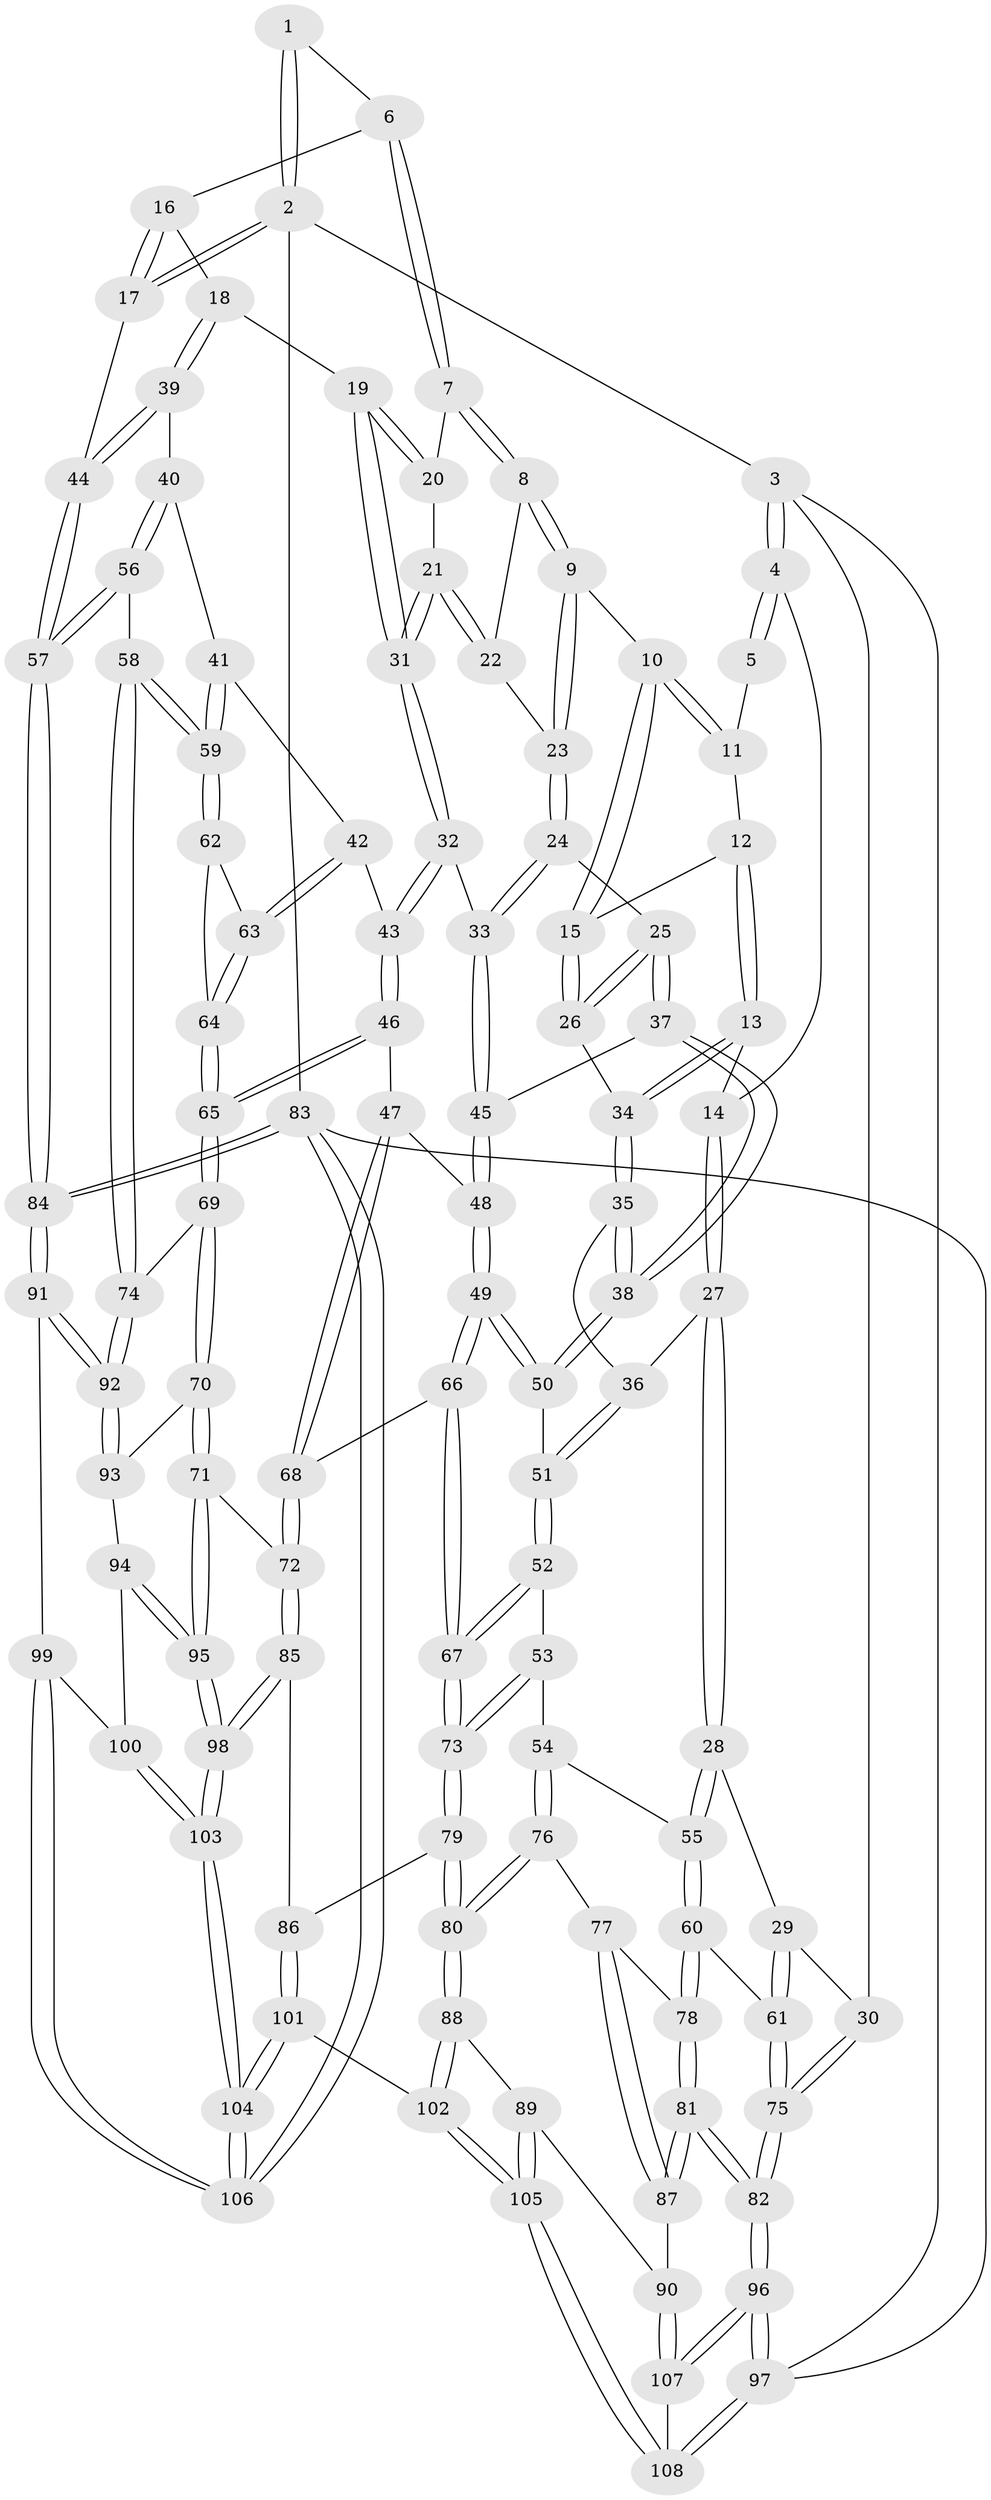 // Generated by graph-tools (version 1.1) at 2025/27/03/09/25 03:27:03]
// undirected, 108 vertices, 267 edges
graph export_dot {
graph [start="1"]
  node [color=gray90,style=filled];
  1 [pos="+0.6988539647198696+0"];
  2 [pos="+1+0"];
  3 [pos="+0+0"];
  4 [pos="+0.08954948139347607+0"];
  5 [pos="+0.33986830730400386+0"];
  6 [pos="+0.7092276027580751+0"];
  7 [pos="+0.7090669313085367+0.0015628051616836645"];
  8 [pos="+0.6368513220497304+0.09981704628920061"];
  9 [pos="+0.5548255043496881+0.1687500313172809"];
  10 [pos="+0.4902826442386417+0.15130847475773068"];
  11 [pos="+0.3460523237373714+0"];
  12 [pos="+0.348397024964906+0.1074401004718927"];
  13 [pos="+0.2824712467195326+0.2262440775084145"];
  14 [pos="+0.1593342914021689+0.14118964046283822"];
  15 [pos="+0.4111800196152586+0.22478529146137594"];
  16 [pos="+0.9492657210925148+0.09756223866563583"];
  17 [pos="+1+0"];
  18 [pos="+0.8701060672555286+0.22069653251624513"];
  19 [pos="+0.8697232937052175+0.22061624396425208"];
  20 [pos="+0.7145242778635977+0.011637687985040302"];
  21 [pos="+0.7130204946169761+0.26269033843453427"];
  22 [pos="+0.6700097518214647+0.21998944810315496"];
  23 [pos="+0.5667280512960221+0.22401388411481418"];
  24 [pos="+0.5665154471917137+0.24480570707764965"];
  25 [pos="+0.4229626519738934+0.311539347645244"];
  26 [pos="+0.39839844955332265+0.2550471553970587"];
  27 [pos="+0.06934196500043417+0.34837155131269054"];
  28 [pos="+0.014282576620194045+0.36993645128233554"];
  29 [pos="+0.005997617595627268+0.37112694800658097"];
  30 [pos="+0+0.3576456840168713"];
  31 [pos="+0.7298241253535513+0.29818884049732924"];
  32 [pos="+0.7069927635291754+0.3367516044823917"];
  33 [pos="+0.6173566038104712+0.3300570741609245"];
  34 [pos="+0.28752439338371655+0.23404344605279334"];
  35 [pos="+0.24700369027321714+0.3309594108848256"];
  36 [pos="+0.14818718935839567+0.36813771020163555"];
  37 [pos="+0.42332563743071927+0.334827538289485"];
  38 [pos="+0.3673125366242284+0.4041113531773125"];
  39 [pos="+0.9020977584019937+0.2480138718841123"];
  40 [pos="+0.910403396281548+0.4179767636622285"];
  41 [pos="+0.866068038386555+0.44165847148865106"];
  42 [pos="+0.775737523421723+0.45379599101674656"];
  43 [pos="+0.7514597037273468+0.44935880288347896"];
  44 [pos="+1+0.24641807602503865"];
  45 [pos="+0.5468441304792709+0.3917080780097602"];
  46 [pos="+0.7080358058954963+0.49574757831845195"];
  47 [pos="+0.6709479601189456+0.5137593358959514"];
  48 [pos="+0.5494208765698533+0.4740675265554809"];
  49 [pos="+0.45334383046939436+0.5588758285780645"];
  50 [pos="+0.3616874331684174+0.4528657678032342"];
  51 [pos="+0.2471136516896413+0.4992975767248451"];
  52 [pos="+0.24016561975798978+0.5171568496290507"];
  53 [pos="+0.2346401232293131+0.5300416064987864"];
  54 [pos="+0.17772509563204528+0.5800757029394294"];
  55 [pos="+0.16830829584660856+0.5804836312616605"];
  56 [pos="+1+0.50884755074296"];
  57 [pos="+1+0.5096328338801016"];
  58 [pos="+0.9169601176071278+0.6156166198427916"];
  59 [pos="+0.899732209989999+0.5936202052262024"];
  60 [pos="+0.13000473198150195+0.6019274939664898"];
  61 [pos="+0.061576933884496206+0.600076651370667"];
  62 [pos="+0.854034496973755+0.5766595346192812"];
  63 [pos="+0.8064022503934212+0.5293231309041311"];
  64 [pos="+0.8007862372531126+0.5968877311626278"];
  65 [pos="+0.7735473759806617+0.6418113004543546"];
  66 [pos="+0.45275859912310473+0.5911467722181768"];
  67 [pos="+0.445385342511887+0.6194989800324326"];
  68 [pos="+0.6453582218698714+0.5914122468772213"];
  69 [pos="+0.7749912924405672+0.6970711664347619"];
  70 [pos="+0.7573086209093454+0.7148290148823582"];
  71 [pos="+0.7064138275448927+0.7439071934925087"];
  72 [pos="+0.6660870798660878+0.7282442730429544"];
  73 [pos="+0.42205629887719154+0.7183333875492167"];
  74 [pos="+0.8913683421582964+0.6687816197167006"];
  75 [pos="+0+0.7930919291849587"];
  76 [pos="+0.22347337272284293+0.6636860316668671"];
  77 [pos="+0.14523576206057162+0.7106152814378476"];
  78 [pos="+0.120176788248553+0.6799974001825694"];
  79 [pos="+0.4215856774021439+0.7410736098784552"];
  80 [pos="+0.35370692968468+0.7686069807927008"];
  81 [pos="+0+0.8280953880546859"];
  82 [pos="+0+0.8282266164913716"];
  83 [pos="+1+1"];
  84 [pos="+1+0.8305359007189465"];
  85 [pos="+0.47252364274543546+0.7564969886446224"];
  86 [pos="+0.424043682879036+0.7425234823817533"];
  87 [pos="+0.15174735066377845+0.8306326066495558"];
  88 [pos="+0.3390658625991321+0.7822679705549668"];
  89 [pos="+0.33097394999667834+0.7884729405620263"];
  90 [pos="+0.1986765148419172+0.8475585320093939"];
  91 [pos="+1+0.8261949435747535"];
  92 [pos="+0.9899874651436226+0.8009202664791659"];
  93 [pos="+0.8732833908590254+0.8000562981402746"];
  94 [pos="+0.829695044452006+0.8484433587013998"];
  95 [pos="+0.726348379852366+0.8411555979789815"];
  96 [pos="+0+1"];
  97 [pos="+0+1"];
  98 [pos="+0.6838600245861339+1"];
  99 [pos="+0.9747502480167206+0.8687604935694284"];
  100 [pos="+0.8763625981942287+0.892213789871437"];
  101 [pos="+0.4748336312055247+1"];
  102 [pos="+0.4465651009461895+1"];
  103 [pos="+0.6879104950838395+1"];
  104 [pos="+0.6865085563041072+1"];
  105 [pos="+0.31995873523633633+1"];
  106 [pos="+0.8030152231550762+1"];
  107 [pos="+0.1976962865139569+0.8922762760953787"];
  108 [pos="+0.21968731837108532+1"];
  1 -- 2;
  1 -- 2;
  1 -- 6;
  2 -- 3;
  2 -- 17;
  2 -- 17;
  2 -- 83;
  3 -- 4;
  3 -- 4;
  3 -- 30;
  3 -- 97;
  4 -- 5;
  4 -- 5;
  4 -- 14;
  5 -- 11;
  6 -- 7;
  6 -- 7;
  6 -- 16;
  7 -- 8;
  7 -- 8;
  7 -- 20;
  8 -- 9;
  8 -- 9;
  8 -- 22;
  9 -- 10;
  9 -- 23;
  9 -- 23;
  10 -- 11;
  10 -- 11;
  10 -- 15;
  10 -- 15;
  11 -- 12;
  12 -- 13;
  12 -- 13;
  12 -- 15;
  13 -- 14;
  13 -- 34;
  13 -- 34;
  14 -- 27;
  14 -- 27;
  15 -- 26;
  15 -- 26;
  16 -- 17;
  16 -- 17;
  16 -- 18;
  17 -- 44;
  18 -- 19;
  18 -- 39;
  18 -- 39;
  19 -- 20;
  19 -- 20;
  19 -- 31;
  19 -- 31;
  20 -- 21;
  21 -- 22;
  21 -- 22;
  21 -- 31;
  21 -- 31;
  22 -- 23;
  23 -- 24;
  23 -- 24;
  24 -- 25;
  24 -- 33;
  24 -- 33;
  25 -- 26;
  25 -- 26;
  25 -- 37;
  25 -- 37;
  26 -- 34;
  27 -- 28;
  27 -- 28;
  27 -- 36;
  28 -- 29;
  28 -- 55;
  28 -- 55;
  29 -- 30;
  29 -- 61;
  29 -- 61;
  30 -- 75;
  30 -- 75;
  31 -- 32;
  31 -- 32;
  32 -- 33;
  32 -- 43;
  32 -- 43;
  33 -- 45;
  33 -- 45;
  34 -- 35;
  34 -- 35;
  35 -- 36;
  35 -- 38;
  35 -- 38;
  36 -- 51;
  36 -- 51;
  37 -- 38;
  37 -- 38;
  37 -- 45;
  38 -- 50;
  38 -- 50;
  39 -- 40;
  39 -- 44;
  39 -- 44;
  40 -- 41;
  40 -- 56;
  40 -- 56;
  41 -- 42;
  41 -- 59;
  41 -- 59;
  42 -- 43;
  42 -- 63;
  42 -- 63;
  43 -- 46;
  43 -- 46;
  44 -- 57;
  44 -- 57;
  45 -- 48;
  45 -- 48;
  46 -- 47;
  46 -- 65;
  46 -- 65;
  47 -- 48;
  47 -- 68;
  47 -- 68;
  48 -- 49;
  48 -- 49;
  49 -- 50;
  49 -- 50;
  49 -- 66;
  49 -- 66;
  50 -- 51;
  51 -- 52;
  51 -- 52;
  52 -- 53;
  52 -- 67;
  52 -- 67;
  53 -- 54;
  53 -- 73;
  53 -- 73;
  54 -- 55;
  54 -- 76;
  54 -- 76;
  55 -- 60;
  55 -- 60;
  56 -- 57;
  56 -- 57;
  56 -- 58;
  57 -- 84;
  57 -- 84;
  58 -- 59;
  58 -- 59;
  58 -- 74;
  58 -- 74;
  59 -- 62;
  59 -- 62;
  60 -- 61;
  60 -- 78;
  60 -- 78;
  61 -- 75;
  61 -- 75;
  62 -- 63;
  62 -- 64;
  63 -- 64;
  63 -- 64;
  64 -- 65;
  64 -- 65;
  65 -- 69;
  65 -- 69;
  66 -- 67;
  66 -- 67;
  66 -- 68;
  67 -- 73;
  67 -- 73;
  68 -- 72;
  68 -- 72;
  69 -- 70;
  69 -- 70;
  69 -- 74;
  70 -- 71;
  70 -- 71;
  70 -- 93;
  71 -- 72;
  71 -- 95;
  71 -- 95;
  72 -- 85;
  72 -- 85;
  73 -- 79;
  73 -- 79;
  74 -- 92;
  74 -- 92;
  75 -- 82;
  75 -- 82;
  76 -- 77;
  76 -- 80;
  76 -- 80;
  77 -- 78;
  77 -- 87;
  77 -- 87;
  78 -- 81;
  78 -- 81;
  79 -- 80;
  79 -- 80;
  79 -- 86;
  80 -- 88;
  80 -- 88;
  81 -- 82;
  81 -- 82;
  81 -- 87;
  81 -- 87;
  82 -- 96;
  82 -- 96;
  83 -- 84;
  83 -- 84;
  83 -- 106;
  83 -- 106;
  83 -- 97;
  84 -- 91;
  84 -- 91;
  85 -- 86;
  85 -- 98;
  85 -- 98;
  86 -- 101;
  86 -- 101;
  87 -- 90;
  88 -- 89;
  88 -- 102;
  88 -- 102;
  89 -- 90;
  89 -- 105;
  89 -- 105;
  90 -- 107;
  90 -- 107;
  91 -- 92;
  91 -- 92;
  91 -- 99;
  92 -- 93;
  92 -- 93;
  93 -- 94;
  94 -- 95;
  94 -- 95;
  94 -- 100;
  95 -- 98;
  95 -- 98;
  96 -- 97;
  96 -- 97;
  96 -- 107;
  96 -- 107;
  97 -- 108;
  97 -- 108;
  98 -- 103;
  98 -- 103;
  99 -- 100;
  99 -- 106;
  99 -- 106;
  100 -- 103;
  100 -- 103;
  101 -- 102;
  101 -- 104;
  101 -- 104;
  102 -- 105;
  102 -- 105;
  103 -- 104;
  103 -- 104;
  104 -- 106;
  104 -- 106;
  105 -- 108;
  105 -- 108;
  107 -- 108;
}
